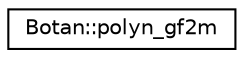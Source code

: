digraph "Graphical Class Hierarchy"
{
  edge [fontname="Helvetica",fontsize="10",labelfontname="Helvetica",labelfontsize="10"];
  node [fontname="Helvetica",fontsize="10",shape=record];
  rankdir="LR";
  Node0 [label="Botan::polyn_gf2m",height=0.2,width=0.4,color="black", fillcolor="white", style="filled",URL="$class_botan_1_1polyn__gf2m.html"];
}
